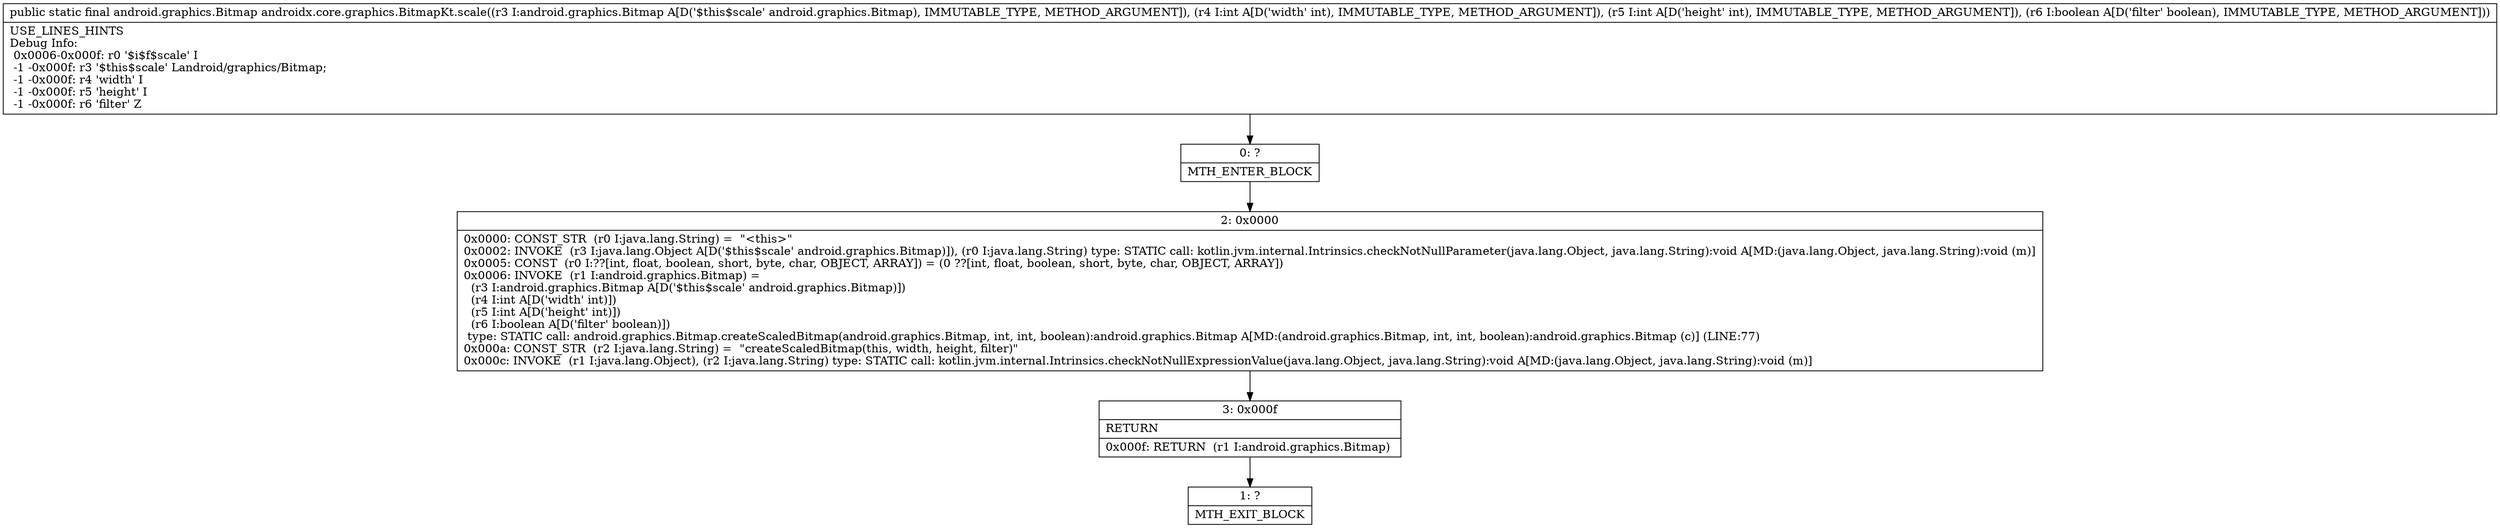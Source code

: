 digraph "CFG forandroidx.core.graphics.BitmapKt.scale(Landroid\/graphics\/Bitmap;IIZ)Landroid\/graphics\/Bitmap;" {
Node_0 [shape=record,label="{0\:\ ?|MTH_ENTER_BLOCK\l}"];
Node_2 [shape=record,label="{2\:\ 0x0000|0x0000: CONST_STR  (r0 I:java.lang.String) =  \"\<this\>\" \l0x0002: INVOKE  (r3 I:java.lang.Object A[D('$this$scale' android.graphics.Bitmap)]), (r0 I:java.lang.String) type: STATIC call: kotlin.jvm.internal.Intrinsics.checkNotNullParameter(java.lang.Object, java.lang.String):void A[MD:(java.lang.Object, java.lang.String):void (m)]\l0x0005: CONST  (r0 I:??[int, float, boolean, short, byte, char, OBJECT, ARRAY]) = (0 ??[int, float, boolean, short, byte, char, OBJECT, ARRAY]) \l0x0006: INVOKE  (r1 I:android.graphics.Bitmap) = \l  (r3 I:android.graphics.Bitmap A[D('$this$scale' android.graphics.Bitmap)])\l  (r4 I:int A[D('width' int)])\l  (r5 I:int A[D('height' int)])\l  (r6 I:boolean A[D('filter' boolean)])\l type: STATIC call: android.graphics.Bitmap.createScaledBitmap(android.graphics.Bitmap, int, int, boolean):android.graphics.Bitmap A[MD:(android.graphics.Bitmap, int, int, boolean):android.graphics.Bitmap (c)] (LINE:77)\l0x000a: CONST_STR  (r2 I:java.lang.String) =  \"createScaledBitmap(this, width, height, filter)\" \l0x000c: INVOKE  (r1 I:java.lang.Object), (r2 I:java.lang.String) type: STATIC call: kotlin.jvm.internal.Intrinsics.checkNotNullExpressionValue(java.lang.Object, java.lang.String):void A[MD:(java.lang.Object, java.lang.String):void (m)]\l}"];
Node_3 [shape=record,label="{3\:\ 0x000f|RETURN\l|0x000f: RETURN  (r1 I:android.graphics.Bitmap) \l}"];
Node_1 [shape=record,label="{1\:\ ?|MTH_EXIT_BLOCK\l}"];
MethodNode[shape=record,label="{public static final android.graphics.Bitmap androidx.core.graphics.BitmapKt.scale((r3 I:android.graphics.Bitmap A[D('$this$scale' android.graphics.Bitmap), IMMUTABLE_TYPE, METHOD_ARGUMENT]), (r4 I:int A[D('width' int), IMMUTABLE_TYPE, METHOD_ARGUMENT]), (r5 I:int A[D('height' int), IMMUTABLE_TYPE, METHOD_ARGUMENT]), (r6 I:boolean A[D('filter' boolean), IMMUTABLE_TYPE, METHOD_ARGUMENT]))  | USE_LINES_HINTS\lDebug Info:\l  0x0006\-0x000f: r0 '$i$f$scale' I\l  \-1 \-0x000f: r3 '$this$scale' Landroid\/graphics\/Bitmap;\l  \-1 \-0x000f: r4 'width' I\l  \-1 \-0x000f: r5 'height' I\l  \-1 \-0x000f: r6 'filter' Z\l}"];
MethodNode -> Node_0;Node_0 -> Node_2;
Node_2 -> Node_3;
Node_3 -> Node_1;
}

